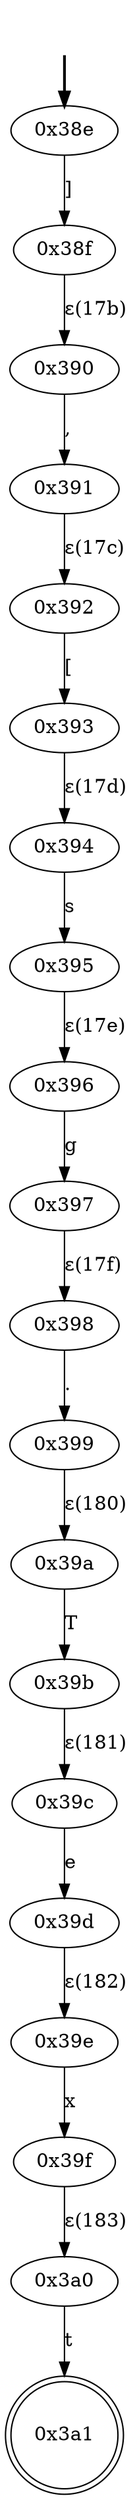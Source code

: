 digraph {
	fake [style=invisible]
	"0x38e" [root=true]
	"0x38f"
	"0x390"
	"0x391"
	"0x392"
	"0x393"
	"0x394"
	"0x395"
	"0x396"
	"0x397"
	"0x398"
	"0x399"
	"0x39a"
	"0x39b"
	"0x39c"
	"0x39d"
	"0x39e"
	"0x39f"
	"0x3a0"
	"0x3a1" [shape=doublecircle]
	fake -> "0x38e" [style=bold]
	"0x38e" -> "0x38f" [label="]"]
	"0x390" -> "0x391" [label=","]
	"0x38f" -> "0x390" [label="ε(17b)"]
	"0x392" -> "0x393" [label="["]
	"0x391" -> "0x392" [label="ε(17c)"]
	"0x394" -> "0x395" [label=s]
	"0x393" -> "0x394" [label="ε(17d)"]
	"0x396" -> "0x397" [label=g]
	"0x395" -> "0x396" [label="ε(17e)"]
	"0x398" -> "0x399" [label="."]
	"0x397" -> "0x398" [label="ε(17f)"]
	"0x39a" -> "0x39b" [label=T]
	"0x399" -> "0x39a" [label="ε(180)"]
	"0x39c" -> "0x39d" [label=e]
	"0x39b" -> "0x39c" [label="ε(181)"]
	"0x39e" -> "0x39f" [label=x]
	"0x39d" -> "0x39e" [label="ε(182)"]
	"0x3a0" -> "0x3a1" [label=t]
	"0x39f" -> "0x3a0" [label="ε(183)"]
}
